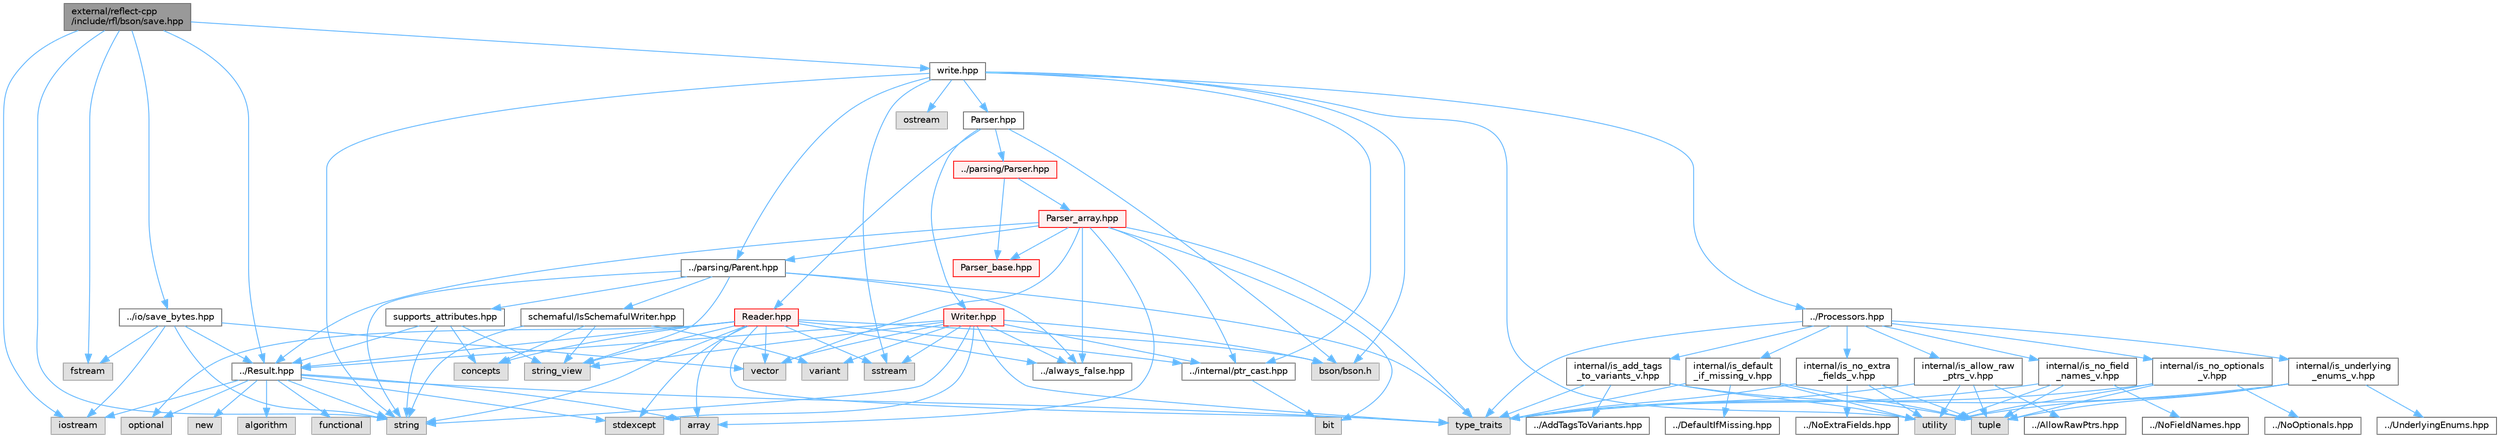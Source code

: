 digraph "external/reflect-cpp/include/rfl/bson/save.hpp"
{
 // LATEX_PDF_SIZE
  bgcolor="transparent";
  edge [fontname=Helvetica,fontsize=10,labelfontname=Helvetica,labelfontsize=10];
  node [fontname=Helvetica,fontsize=10,shape=box,height=0.2,width=0.4];
  Node1 [id="Node000001",label="external/reflect-cpp\l/include/rfl/bson/save.hpp",height=0.2,width=0.4,color="gray40", fillcolor="grey60", style="filled", fontcolor="black",tooltip=" "];
  Node1 -> Node2 [id="edge1_Node000001_Node000002",color="steelblue1",style="solid",tooltip=" "];
  Node2 [id="Node000002",label="fstream",height=0.2,width=0.4,color="grey60", fillcolor="#E0E0E0", style="filled",tooltip=" "];
  Node1 -> Node3 [id="edge2_Node000001_Node000003",color="steelblue1",style="solid",tooltip=" "];
  Node3 [id="Node000003",label="iostream",height=0.2,width=0.4,color="grey60", fillcolor="#E0E0E0", style="filled",tooltip=" "];
  Node1 -> Node4 [id="edge3_Node000001_Node000004",color="steelblue1",style="solid",tooltip=" "];
  Node4 [id="Node000004",label="string",height=0.2,width=0.4,color="grey60", fillcolor="#E0E0E0", style="filled",tooltip=" "];
  Node1 -> Node5 [id="edge4_Node000001_Node000005",color="steelblue1",style="solid",tooltip=" "];
  Node5 [id="Node000005",label="../Result.hpp",height=0.2,width=0.4,color="grey40", fillcolor="white", style="filled",URL="$_result_8hpp.html",tooltip=" "];
  Node5 -> Node6 [id="edge5_Node000005_Node000006",color="steelblue1",style="solid",tooltip=" "];
  Node6 [id="Node000006",label="algorithm",height=0.2,width=0.4,color="grey60", fillcolor="#E0E0E0", style="filled",tooltip=" "];
  Node5 -> Node7 [id="edge6_Node000005_Node000007",color="steelblue1",style="solid",tooltip=" "];
  Node7 [id="Node000007",label="array",height=0.2,width=0.4,color="grey60", fillcolor="#E0E0E0", style="filled",tooltip=" "];
  Node5 -> Node8 [id="edge7_Node000005_Node000008",color="steelblue1",style="solid",tooltip=" "];
  Node8 [id="Node000008",label="functional",height=0.2,width=0.4,color="grey60", fillcolor="#E0E0E0", style="filled",tooltip=" "];
  Node5 -> Node3 [id="edge8_Node000005_Node000003",color="steelblue1",style="solid",tooltip=" "];
  Node5 -> Node9 [id="edge9_Node000005_Node000009",color="steelblue1",style="solid",tooltip=" "];
  Node9 [id="Node000009",label="new",height=0.2,width=0.4,color="grey60", fillcolor="#E0E0E0", style="filled",tooltip=" "];
  Node5 -> Node10 [id="edge10_Node000005_Node000010",color="steelblue1",style="solid",tooltip=" "];
  Node10 [id="Node000010",label="optional",height=0.2,width=0.4,color="grey60", fillcolor="#E0E0E0", style="filled",tooltip=" "];
  Node5 -> Node11 [id="edge11_Node000005_Node000011",color="steelblue1",style="solid",tooltip=" "];
  Node11 [id="Node000011",label="stdexcept",height=0.2,width=0.4,color="grey60", fillcolor="#E0E0E0", style="filled",tooltip=" "];
  Node5 -> Node4 [id="edge12_Node000005_Node000004",color="steelblue1",style="solid",tooltip=" "];
  Node5 -> Node12 [id="edge13_Node000005_Node000012",color="steelblue1",style="solid",tooltip=" "];
  Node12 [id="Node000012",label="type_traits",height=0.2,width=0.4,color="grey60", fillcolor="#E0E0E0", style="filled",tooltip=" "];
  Node1 -> Node13 [id="edge14_Node000001_Node000013",color="steelblue1",style="solid",tooltip=" "];
  Node13 [id="Node000013",label="../io/save_bytes.hpp",height=0.2,width=0.4,color="grey40", fillcolor="white", style="filled",URL="$save__bytes_8hpp.html",tooltip=" "];
  Node13 -> Node2 [id="edge15_Node000013_Node000002",color="steelblue1",style="solid",tooltip=" "];
  Node13 -> Node3 [id="edge16_Node000013_Node000003",color="steelblue1",style="solid",tooltip=" "];
  Node13 -> Node4 [id="edge17_Node000013_Node000004",color="steelblue1",style="solid",tooltip=" "];
  Node13 -> Node14 [id="edge18_Node000013_Node000014",color="steelblue1",style="solid",tooltip=" "];
  Node14 [id="Node000014",label="vector",height=0.2,width=0.4,color="grey60", fillcolor="#E0E0E0", style="filled",tooltip=" "];
  Node13 -> Node5 [id="edge19_Node000013_Node000005",color="steelblue1",style="solid",tooltip=" "];
  Node1 -> Node15 [id="edge20_Node000001_Node000015",color="steelblue1",style="solid",tooltip=" "];
  Node15 [id="Node000015",label="write.hpp",height=0.2,width=0.4,color="grey40", fillcolor="white", style="filled",URL="$bson_2write_8hpp.html",tooltip=" "];
  Node15 -> Node16 [id="edge21_Node000015_Node000016",color="steelblue1",style="solid",tooltip=" "];
  Node16 [id="Node000016",label="bson/bson.h",height=0.2,width=0.4,color="grey60", fillcolor="#E0E0E0", style="filled",tooltip=" "];
  Node15 -> Node17 [id="edge22_Node000015_Node000017",color="steelblue1",style="solid",tooltip=" "];
  Node17 [id="Node000017",label="ostream",height=0.2,width=0.4,color="grey60", fillcolor="#E0E0E0", style="filled",tooltip=" "];
  Node15 -> Node18 [id="edge23_Node000015_Node000018",color="steelblue1",style="solid",tooltip=" "];
  Node18 [id="Node000018",label="sstream",height=0.2,width=0.4,color="grey60", fillcolor="#E0E0E0", style="filled",tooltip=" "];
  Node15 -> Node4 [id="edge24_Node000015_Node000004",color="steelblue1",style="solid",tooltip=" "];
  Node15 -> Node19 [id="edge25_Node000015_Node000019",color="steelblue1",style="solid",tooltip=" "];
  Node19 [id="Node000019",label="utility",height=0.2,width=0.4,color="grey60", fillcolor="#E0E0E0", style="filled",tooltip=" "];
  Node15 -> Node20 [id="edge26_Node000015_Node000020",color="steelblue1",style="solid",tooltip=" "];
  Node20 [id="Node000020",label="../Processors.hpp",height=0.2,width=0.4,color="grey40", fillcolor="white", style="filled",URL="$_processors_8hpp.html",tooltip=" "];
  Node20 -> Node12 [id="edge27_Node000020_Node000012",color="steelblue1",style="solid",tooltip=" "];
  Node20 -> Node21 [id="edge28_Node000020_Node000021",color="steelblue1",style="solid",tooltip=" "];
  Node21 [id="Node000021",label="internal/is_add_tags\l_to_variants_v.hpp",height=0.2,width=0.4,color="grey40", fillcolor="white", style="filled",URL="$is__add__tags__to__variants__v_8hpp.html",tooltip=" "];
  Node21 -> Node22 [id="edge29_Node000021_Node000022",color="steelblue1",style="solid",tooltip=" "];
  Node22 [id="Node000022",label="tuple",height=0.2,width=0.4,color="grey60", fillcolor="#E0E0E0", style="filled",tooltip=" "];
  Node21 -> Node12 [id="edge30_Node000021_Node000012",color="steelblue1",style="solid",tooltip=" "];
  Node21 -> Node19 [id="edge31_Node000021_Node000019",color="steelblue1",style="solid",tooltip=" "];
  Node21 -> Node23 [id="edge32_Node000021_Node000023",color="steelblue1",style="solid",tooltip=" "];
  Node23 [id="Node000023",label="../AddTagsToVariants.hpp",height=0.2,width=0.4,color="grey40", fillcolor="white", style="filled",URL="$_add_tags_to_variants_8hpp.html",tooltip=" "];
  Node20 -> Node24 [id="edge33_Node000020_Node000024",color="steelblue1",style="solid",tooltip=" "];
  Node24 [id="Node000024",label="internal/is_allow_raw\l_ptrs_v.hpp",height=0.2,width=0.4,color="grey40", fillcolor="white", style="filled",URL="$is__allow__raw__ptrs__v_8hpp.html",tooltip=" "];
  Node24 -> Node22 [id="edge34_Node000024_Node000022",color="steelblue1",style="solid",tooltip=" "];
  Node24 -> Node12 [id="edge35_Node000024_Node000012",color="steelblue1",style="solid",tooltip=" "];
  Node24 -> Node19 [id="edge36_Node000024_Node000019",color="steelblue1",style="solid",tooltip=" "];
  Node24 -> Node25 [id="edge37_Node000024_Node000025",color="steelblue1",style="solid",tooltip=" "];
  Node25 [id="Node000025",label="../AllowRawPtrs.hpp",height=0.2,width=0.4,color="grey40", fillcolor="white", style="filled",URL="$_allow_raw_ptrs_8hpp.html",tooltip=" "];
  Node20 -> Node26 [id="edge38_Node000020_Node000026",color="steelblue1",style="solid",tooltip=" "];
  Node26 [id="Node000026",label="internal/is_default\l_if_missing_v.hpp",height=0.2,width=0.4,color="grey40", fillcolor="white", style="filled",URL="$is__default__if__missing__v_8hpp.html",tooltip=" "];
  Node26 -> Node22 [id="edge39_Node000026_Node000022",color="steelblue1",style="solid",tooltip=" "];
  Node26 -> Node12 [id="edge40_Node000026_Node000012",color="steelblue1",style="solid",tooltip=" "];
  Node26 -> Node19 [id="edge41_Node000026_Node000019",color="steelblue1",style="solid",tooltip=" "];
  Node26 -> Node27 [id="edge42_Node000026_Node000027",color="steelblue1",style="solid",tooltip=" "];
  Node27 [id="Node000027",label="../DefaultIfMissing.hpp",height=0.2,width=0.4,color="grey40", fillcolor="white", style="filled",URL="$_default_if_missing_8hpp.html",tooltip=" "];
  Node20 -> Node28 [id="edge43_Node000020_Node000028",color="steelblue1",style="solid",tooltip=" "];
  Node28 [id="Node000028",label="internal/is_no_extra\l_fields_v.hpp",height=0.2,width=0.4,color="grey40", fillcolor="white", style="filled",URL="$is__no__extra__fields__v_8hpp.html",tooltip=" "];
  Node28 -> Node22 [id="edge44_Node000028_Node000022",color="steelblue1",style="solid",tooltip=" "];
  Node28 -> Node12 [id="edge45_Node000028_Node000012",color="steelblue1",style="solid",tooltip=" "];
  Node28 -> Node19 [id="edge46_Node000028_Node000019",color="steelblue1",style="solid",tooltip=" "];
  Node28 -> Node29 [id="edge47_Node000028_Node000029",color="steelblue1",style="solid",tooltip=" "];
  Node29 [id="Node000029",label="../NoExtraFields.hpp",height=0.2,width=0.4,color="grey40", fillcolor="white", style="filled",URL="$_no_extra_fields_8hpp.html",tooltip=" "];
  Node20 -> Node30 [id="edge48_Node000020_Node000030",color="steelblue1",style="solid",tooltip=" "];
  Node30 [id="Node000030",label="internal/is_no_field\l_names_v.hpp",height=0.2,width=0.4,color="grey40", fillcolor="white", style="filled",URL="$is__no__field__names__v_8hpp.html",tooltip=" "];
  Node30 -> Node22 [id="edge49_Node000030_Node000022",color="steelblue1",style="solid",tooltip=" "];
  Node30 -> Node12 [id="edge50_Node000030_Node000012",color="steelblue1",style="solid",tooltip=" "];
  Node30 -> Node19 [id="edge51_Node000030_Node000019",color="steelblue1",style="solid",tooltip=" "];
  Node30 -> Node31 [id="edge52_Node000030_Node000031",color="steelblue1",style="solid",tooltip=" "];
  Node31 [id="Node000031",label="../NoFieldNames.hpp",height=0.2,width=0.4,color="grey40", fillcolor="white", style="filled",URL="$_no_field_names_8hpp.html",tooltip=" "];
  Node20 -> Node32 [id="edge53_Node000020_Node000032",color="steelblue1",style="solid",tooltip=" "];
  Node32 [id="Node000032",label="internal/is_no_optionals\l_v.hpp",height=0.2,width=0.4,color="grey40", fillcolor="white", style="filled",URL="$is__no__optionals__v_8hpp.html",tooltip=" "];
  Node32 -> Node22 [id="edge54_Node000032_Node000022",color="steelblue1",style="solid",tooltip=" "];
  Node32 -> Node12 [id="edge55_Node000032_Node000012",color="steelblue1",style="solid",tooltip=" "];
  Node32 -> Node19 [id="edge56_Node000032_Node000019",color="steelblue1",style="solid",tooltip=" "];
  Node32 -> Node33 [id="edge57_Node000032_Node000033",color="steelblue1",style="solid",tooltip=" "];
  Node33 [id="Node000033",label="../NoOptionals.hpp",height=0.2,width=0.4,color="grey40", fillcolor="white", style="filled",URL="$_no_optionals_8hpp.html",tooltip=" "];
  Node20 -> Node34 [id="edge58_Node000020_Node000034",color="steelblue1",style="solid",tooltip=" "];
  Node34 [id="Node000034",label="internal/is_underlying\l_enums_v.hpp",height=0.2,width=0.4,color="grey40", fillcolor="white", style="filled",URL="$is__underlying__enums__v_8hpp.html",tooltip=" "];
  Node34 -> Node22 [id="edge59_Node000034_Node000022",color="steelblue1",style="solid",tooltip=" "];
  Node34 -> Node12 [id="edge60_Node000034_Node000012",color="steelblue1",style="solid",tooltip=" "];
  Node34 -> Node19 [id="edge61_Node000034_Node000019",color="steelblue1",style="solid",tooltip=" "];
  Node34 -> Node35 [id="edge62_Node000034_Node000035",color="steelblue1",style="solid",tooltip=" "];
  Node35 [id="Node000035",label="../UnderlyingEnums.hpp",height=0.2,width=0.4,color="grey40", fillcolor="white", style="filled",URL="$_underlying_enums_8hpp.html",tooltip=" "];
  Node15 -> Node36 [id="edge63_Node000015_Node000036",color="steelblue1",style="solid",tooltip=" "];
  Node36 [id="Node000036",label="../internal/ptr_cast.hpp",height=0.2,width=0.4,color="grey40", fillcolor="white", style="filled",URL="$ptr__cast_8hpp.html",tooltip=" "];
  Node36 -> Node37 [id="edge64_Node000036_Node000037",color="steelblue1",style="solid",tooltip=" "];
  Node37 [id="Node000037",label="bit",height=0.2,width=0.4,color="grey60", fillcolor="#E0E0E0", style="filled",tooltip=" "];
  Node15 -> Node38 [id="edge65_Node000015_Node000038",color="steelblue1",style="solid",tooltip=" "];
  Node38 [id="Node000038",label="../parsing/Parent.hpp",height=0.2,width=0.4,color="grey40", fillcolor="white", style="filled",URL="$_parent_8hpp.html",tooltip=" "];
  Node38 -> Node4 [id="edge66_Node000038_Node000004",color="steelblue1",style="solid",tooltip=" "];
  Node38 -> Node39 [id="edge67_Node000038_Node000039",color="steelblue1",style="solid",tooltip=" "];
  Node39 [id="Node000039",label="string_view",height=0.2,width=0.4,color="grey60", fillcolor="#E0E0E0", style="filled",tooltip=" "];
  Node38 -> Node12 [id="edge68_Node000038_Node000012",color="steelblue1",style="solid",tooltip=" "];
  Node38 -> Node40 [id="edge69_Node000038_Node000040",color="steelblue1",style="solid",tooltip=" "];
  Node40 [id="Node000040",label="../always_false.hpp",height=0.2,width=0.4,color="grey40", fillcolor="white", style="filled",URL="$always__false_8hpp.html",tooltip=" "];
  Node38 -> Node41 [id="edge70_Node000038_Node000041",color="steelblue1",style="solid",tooltip=" "];
  Node41 [id="Node000041",label="schemaful/IsSchemafulWriter.hpp",height=0.2,width=0.4,color="grey40", fillcolor="white", style="filled",URL="$_is_schemaful_writer_8hpp.html",tooltip=" "];
  Node41 -> Node42 [id="edge71_Node000041_Node000042",color="steelblue1",style="solid",tooltip=" "];
  Node42 [id="Node000042",label="concepts",height=0.2,width=0.4,color="grey60", fillcolor="#E0E0E0", style="filled",tooltip=" "];
  Node41 -> Node4 [id="edge72_Node000041_Node000004",color="steelblue1",style="solid",tooltip=" "];
  Node41 -> Node39 [id="edge73_Node000041_Node000039",color="steelblue1",style="solid",tooltip=" "];
  Node41 -> Node43 [id="edge74_Node000041_Node000043",color="steelblue1",style="solid",tooltip=" "];
  Node43 [id="Node000043",label="variant",height=0.2,width=0.4,color="grey60", fillcolor="#E0E0E0", style="filled",tooltip=" "];
  Node38 -> Node44 [id="edge75_Node000038_Node000044",color="steelblue1",style="solid",tooltip=" "];
  Node44 [id="Node000044",label="supports_attributes.hpp",height=0.2,width=0.4,color="grey40", fillcolor="white", style="filled",URL="$supports__attributes_8hpp.html",tooltip=" "];
  Node44 -> Node42 [id="edge76_Node000044_Node000042",color="steelblue1",style="solid",tooltip=" "];
  Node44 -> Node4 [id="edge77_Node000044_Node000004",color="steelblue1",style="solid",tooltip=" "];
  Node44 -> Node39 [id="edge78_Node000044_Node000039",color="steelblue1",style="solid",tooltip=" "];
  Node44 -> Node5 [id="edge79_Node000044_Node000005",color="steelblue1",style="solid",tooltip=" "];
  Node15 -> Node45 [id="edge80_Node000015_Node000045",color="steelblue1",style="solid",tooltip=" "];
  Node45 [id="Node000045",label="Parser.hpp",height=0.2,width=0.4,color="grey40", fillcolor="white", style="filled",URL="$bson_2_parser_8hpp.html",tooltip=" "];
  Node45 -> Node16 [id="edge81_Node000045_Node000016",color="steelblue1",style="solid",tooltip=" "];
  Node45 -> Node46 [id="edge82_Node000045_Node000046",color="steelblue1",style="solid",tooltip=" "];
  Node46 [id="Node000046",label="../parsing/Parser.hpp",height=0.2,width=0.4,color="red", fillcolor="#FFF0F0", style="filled",URL="$parsing_2_parser_8hpp.html",tooltip=" "];
  Node46 -> Node47 [id="edge83_Node000046_Node000047",color="steelblue1",style="solid",tooltip=" "];
  Node47 [id="Node000047",label="Parser_array.hpp",height=0.2,width=0.4,color="red", fillcolor="#FFF0F0", style="filled",URL="$_parser__array_8hpp.html",tooltip=" "];
  Node47 -> Node7 [id="edge84_Node000047_Node000007",color="steelblue1",style="solid",tooltip=" "];
  Node47 -> Node37 [id="edge85_Node000047_Node000037",color="steelblue1",style="solid",tooltip=" "];
  Node47 -> Node12 [id="edge86_Node000047_Node000012",color="steelblue1",style="solid",tooltip=" "];
  Node47 -> Node14 [id="edge87_Node000047_Node000014",color="steelblue1",style="solid",tooltip=" "];
  Node47 -> Node5 [id="edge88_Node000047_Node000005",color="steelblue1",style="solid",tooltip=" "];
  Node47 -> Node40 [id="edge89_Node000047_Node000040",color="steelblue1",style="solid",tooltip=" "];
  Node47 -> Node36 [id="edge90_Node000047_Node000036",color="steelblue1",style="solid",tooltip=" "];
  Node47 -> Node38 [id="edge91_Node000047_Node000038",color="steelblue1",style="solid",tooltip=" "];
  Node47 -> Node57 [id="edge92_Node000047_Node000057",color="steelblue1",style="solid",tooltip=" "];
  Node57 [id="Node000057",label="Parser_base.hpp",height=0.2,width=0.4,color="red", fillcolor="#FFF0F0", style="filled",URL="$_parser__base_8hpp.html",tooltip=" "];
  Node46 -> Node57 [id="edge93_Node000046_Node000057",color="steelblue1",style="solid",tooltip=" "];
  Node45 -> Node248 [id="edge94_Node000045_Node000248",color="steelblue1",style="solid",tooltip=" "];
  Node248 [id="Node000248",label="Reader.hpp",height=0.2,width=0.4,color="red", fillcolor="#FFF0F0", style="filled",URL="$bson_2_reader_8hpp.html",tooltip=" "];
  Node248 -> Node16 [id="edge95_Node000248_Node000016",color="steelblue1",style="solid",tooltip=" "];
  Node248 -> Node7 [id="edge96_Node000248_Node000007",color="steelblue1",style="solid",tooltip=" "];
  Node248 -> Node42 [id="edge97_Node000248_Node000042",color="steelblue1",style="solid",tooltip=" "];
  Node248 -> Node10 [id="edge98_Node000248_Node000010",color="steelblue1",style="solid",tooltip=" "];
  Node248 -> Node18 [id="edge99_Node000248_Node000018",color="steelblue1",style="solid",tooltip=" "];
  Node248 -> Node11 [id="edge100_Node000248_Node000011",color="steelblue1",style="solid",tooltip=" "];
  Node248 -> Node4 [id="edge101_Node000248_Node000004",color="steelblue1",style="solid",tooltip=" "];
  Node248 -> Node39 [id="edge102_Node000248_Node000039",color="steelblue1",style="solid",tooltip=" "];
  Node248 -> Node12 [id="edge103_Node000248_Node000012",color="steelblue1",style="solid",tooltip=" "];
  Node248 -> Node14 [id="edge104_Node000248_Node000014",color="steelblue1",style="solid",tooltip=" "];
  Node248 -> Node5 [id="edge105_Node000248_Node000005",color="steelblue1",style="solid",tooltip=" "];
  Node248 -> Node40 [id="edge106_Node000248_Node000040",color="steelblue1",style="solid",tooltip=" "];
  Node248 -> Node36 [id="edge107_Node000248_Node000036",color="steelblue1",style="solid",tooltip=" "];
  Node45 -> Node250 [id="edge108_Node000045_Node000250",color="steelblue1",style="solid",tooltip=" "];
  Node250 [id="Node000250",label="Writer.hpp",height=0.2,width=0.4,color="red", fillcolor="#FFF0F0", style="filled",URL="$bson_2_writer_8hpp.html",tooltip=" "];
  Node250 -> Node16 [id="edge109_Node000250_Node000016",color="steelblue1",style="solid",tooltip=" "];
  Node250 -> Node18 [id="edge110_Node000250_Node000018",color="steelblue1",style="solid",tooltip=" "];
  Node250 -> Node11 [id="edge111_Node000250_Node000011",color="steelblue1",style="solid",tooltip=" "];
  Node250 -> Node4 [id="edge112_Node000250_Node000004",color="steelblue1",style="solid",tooltip=" "];
  Node250 -> Node39 [id="edge113_Node000250_Node000039",color="steelblue1",style="solid",tooltip=" "];
  Node250 -> Node12 [id="edge114_Node000250_Node000012",color="steelblue1",style="solid",tooltip=" "];
  Node250 -> Node43 [id="edge115_Node000250_Node000043",color="steelblue1",style="solid",tooltip=" "];
  Node250 -> Node14 [id="edge116_Node000250_Node000014",color="steelblue1",style="solid",tooltip=" "];
  Node250 -> Node5 [id="edge117_Node000250_Node000005",color="steelblue1",style="solid",tooltip=" "];
  Node250 -> Node40 [id="edge118_Node000250_Node000040",color="steelblue1",style="solid",tooltip=" "];
  Node250 -> Node36 [id="edge119_Node000250_Node000036",color="steelblue1",style="solid",tooltip=" "];
}
